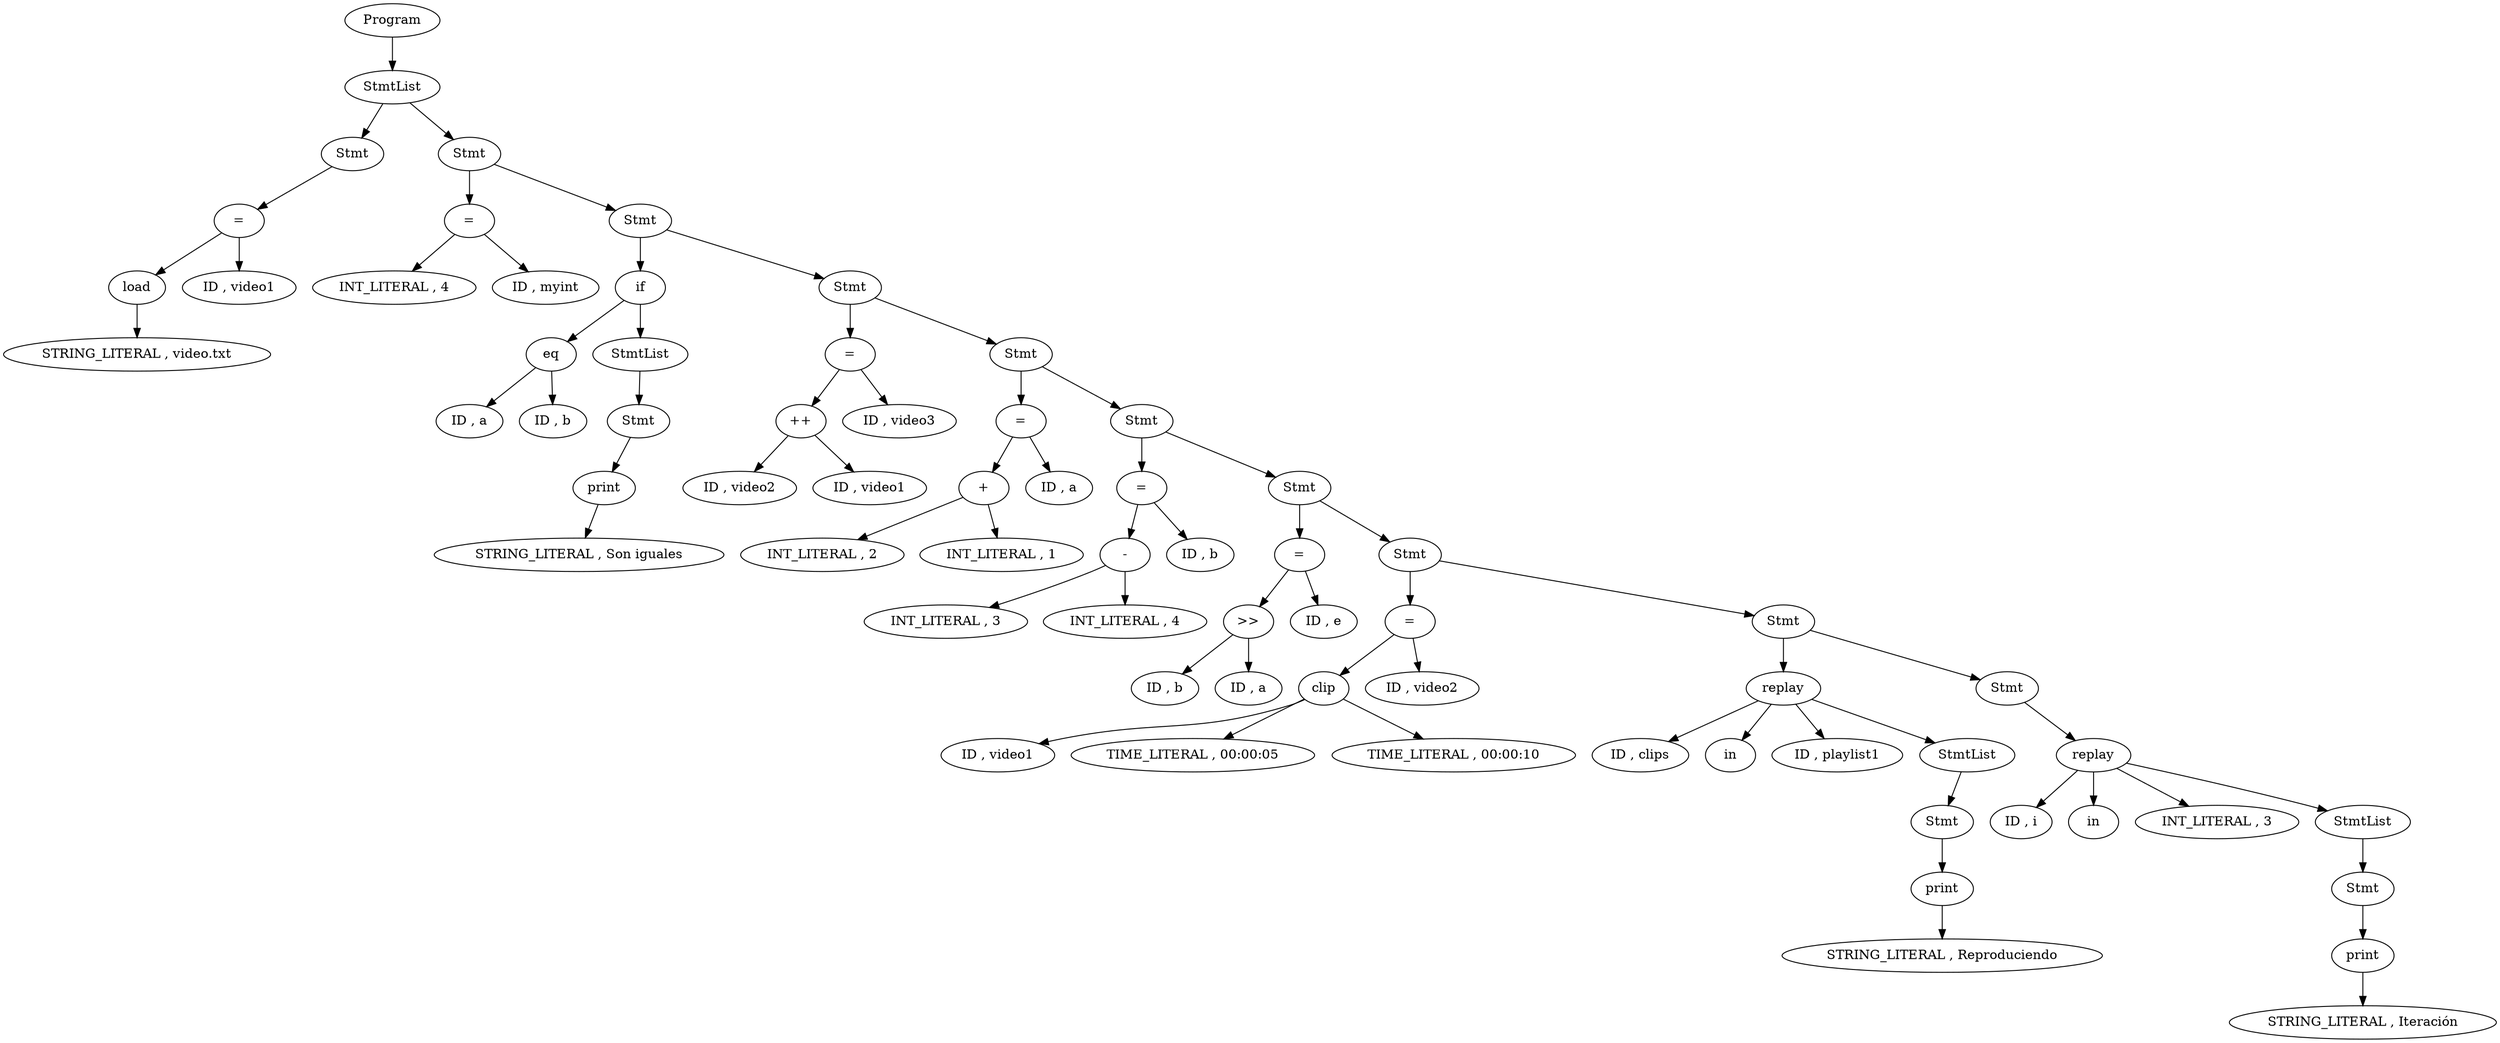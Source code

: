 digraph Tree {
    node [shape=ellipse];
    node1 [label="Program"];
    node1 -> node2;
    node2 [label="StmtList"];
    node2 -> node3;
    node3 [label="Stmt"];
    node3 -> node11;
    node11 [label="="];
    node11 -> node19;
    node19 [label="load"];
    node19 -> node21;
    node21 [label="STRING_LITERAL , video.txt"];
    node11 -> node5;
    node5 [label="ID , video1"];
    node2 -> node33;
    node33 [label="Stmt"];
    node33 -> node41;
    node41 [label="="];
    node41 -> node48;
    node48 [label="INT_LITERAL , 4"];
    node41 -> node35;
    node35 [label="ID , myint"];
    node33 -> node59;
    node59 [label="Stmt"];
    node59 -> node61;
    node61 [label="if"];
    node61 -> node67;
    node67 [label="eq"];
    node67 -> node65;
    node65 [label="ID , a"];
    node67 -> node69;
    node69 [label="ID , b"];
    node61 -> node72;
    node72 [label="StmtList"];
    node72 -> node73;
    node73 [label="Stmt"];
    node73 -> node75;
    node75 [label="print"];
    node75 -> node77;
    node77 [label="STRING_LITERAL , Son iguales"];
    node59 -> node84;
    node84 [label="Stmt"];
    node84 -> node92;
    node92 [label="="];
    node92 -> node101;
    node101 [label="++"];
    node101 -> node103;
    node103 [label="ID , video2"];
    node101 -> node99;
    node99 [label="ID , video1"];
    node92 -> node86;
    node86 [label="ID , video3"];
    node84 -> node114;
    node114 [label="Stmt"];
    node114 -> node119;
    node119 [label="="];
    node119 -> node132;
    node132 [label="+"];
    node132 -> node136;
    node136 [label="INT_LITERAL , 2"];
    node132 -> node126;
    node126 [label="INT_LITERAL , 1"];
    node119 -> node116;
    node116 [label="ID , a"];
    node114 -> node147;
    node147 [label="Stmt"];
    node147 -> node152;
    node152 [label="="];
    node152 -> node165;
    node165 [label="-"];
    node165 -> node169;
    node169 [label="INT_LITERAL , 3"];
    node165 -> node159;
    node159 [label="INT_LITERAL , 4"];
    node152 -> node149;
    node149 [label="ID , b"];
    node147 -> node180;
    node180 [label="Stmt"];
    node180 -> node185;
    node185 [label="="];
    node185 -> node196;
    node196 [label=">>"];
    node196 -> node199;
    node199 [label="ID , b"];
    node196 -> node192;
    node192 [label="ID , a"];
    node185 -> node182;
    node182 [label="ID , e"];
    node180 -> node210;
    node210 [label="Stmt"];
    node210 -> node215;
    node215 [label="="];
    node215 -> node223;
    node223 [label="clip"];
    node223 -> node225;
    node225 [label="ID , video1"];
    node223 -> node233;
    node233 [label="TIME_LITERAL , 00:00:05"];
    node223 -> node249;
    node249 [label="TIME_LITERAL , 00:00:10"];
    node215 -> node212;
    node212 [label="ID , video2"];
    node210 -> node269;
    node269 [label="Stmt"];
    node269 -> node271;
    node271 [label="replay"];
    node271 -> node273;
    node273 [label="ID , clips"];
    node271 -> node274;
    node274 [label="in"];
    node271 -> node276;
    node276 [label="ID , playlist1"];
    node271 -> node279;
    node279 [label="StmtList"];
    node279 -> node280;
    node280 [label="Stmt"];
    node280 -> node282;
    node282 [label="print"];
    node282 -> node284;
    node284 [label="STRING_LITERAL , Reproduciendo"];
    node269 -> node291;
    node291 [label="Stmt"];
    node291 -> node293;
    node293 [label="replay"];
    node293 -> node295;
    node295 [label="ID , i"];
    node293 -> node296;
    node296 [label="in"];
    node293 -> node298;
    node298 [label="INT_LITERAL , 3"];
    node293 -> node301;
    node301 [label="StmtList"];
    node301 -> node302;
    node302 [label="Stmt"];
    node302 -> node304;
    node304 [label="print"];
    node304 -> node306;
    node306 [label="STRING_LITERAL , Iteración"];
}
